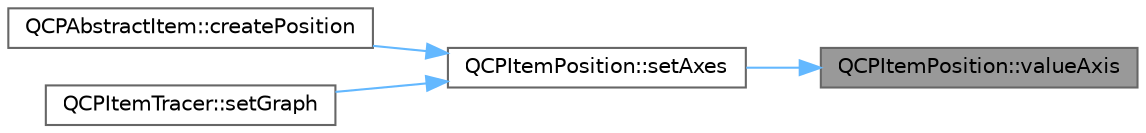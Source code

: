 digraph "QCPItemPosition::valueAxis"
{
 // LATEX_PDF_SIZE
  bgcolor="transparent";
  edge [fontname=Helvetica,fontsize=10,labelfontname=Helvetica,labelfontsize=10];
  node [fontname=Helvetica,fontsize=10,shape=box,height=0.2,width=0.4];
  rankdir="RL";
  Node1 [label="QCPItemPosition::valueAxis",height=0.2,width=0.4,color="gray40", fillcolor="grey60", style="filled", fontcolor="black",tooltip=" "];
  Node1 -> Node2 [dir="back",color="steelblue1",style="solid"];
  Node2 [label="QCPItemPosition::setAxes",height=0.2,width=0.4,color="grey40", fillcolor="white", style="filled",URL="$class_q_c_p_item_position.html#a2185f45c75ac8cb9be89daeaaad50e37",tooltip=" "];
  Node2 -> Node3 [dir="back",color="steelblue1",style="solid"];
  Node3 [label="QCPAbstractItem::createPosition",height=0.2,width=0.4,color="grey40", fillcolor="white", style="filled",URL="$class_q_c_p_abstract_item.html#a75036d39c4d4e2e1a7dd145fff915d32",tooltip=" "];
  Node2 -> Node4 [dir="back",color="steelblue1",style="solid"];
  Node4 [label="QCPItemTracer::setGraph",height=0.2,width=0.4,color="grey40", fillcolor="white", style="filled",URL="$class_q_c_p_item_tracer.html#af5886f4ded8dd68cb4f3388f390790c0",tooltip=" "];
}

